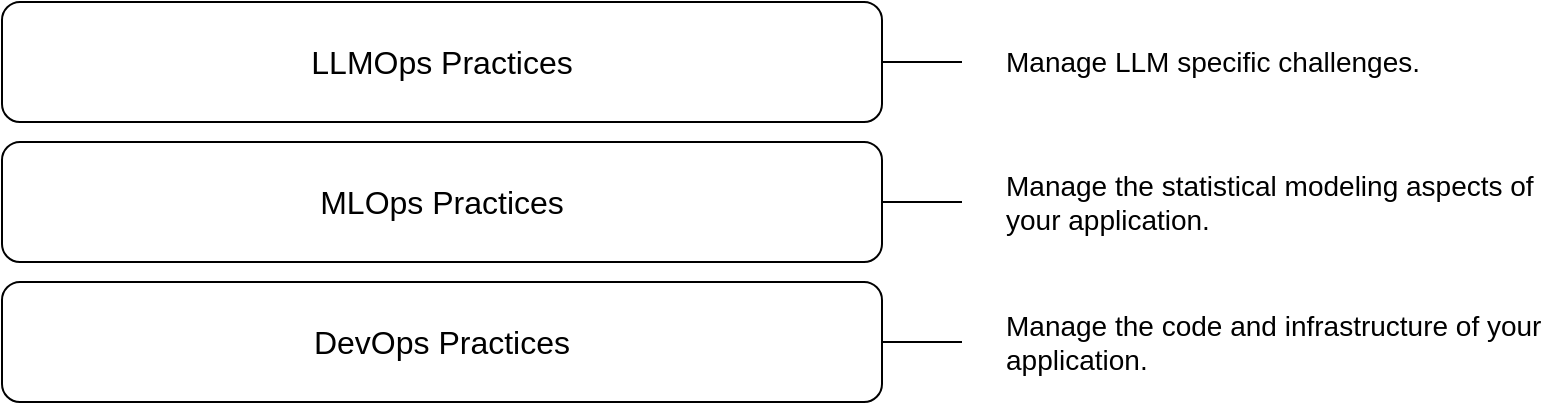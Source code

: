 <mxfile version="24.8.8">
  <diagram name="Page-1" id="oqSnpNd8q2mBu0USv9c8">
    <mxGraphModel dx="2954" dy="1187" grid="1" gridSize="10" guides="1" tooltips="1" connect="1" arrows="1" fold="1" page="1" pageScale="1" pageWidth="850" pageHeight="1100" math="0" shadow="0">
      <root>
        <mxCell id="0" />
        <mxCell id="1" parent="0" />
        <mxCell id="KGRMckUw9Kwyx4FsFSlq-5" style="edgeStyle=orthogonalEdgeStyle;rounded=0;orthogonalLoop=1;jettySize=auto;html=1;endArrow=none;endFill=0;fontSize=16;" edge="1" parent="1" source="KGRMckUw9Kwyx4FsFSlq-1">
          <mxGeometry relative="1" as="geometry">
            <mxPoint x="600" y="310" as="targetPoint" />
          </mxGeometry>
        </mxCell>
        <mxCell id="KGRMckUw9Kwyx4FsFSlq-1" value="DevOps Practices" style="rounded=1;whiteSpace=wrap;html=1;fontSize=16;" vertex="1" parent="1">
          <mxGeometry x="120" y="280" width="440" height="60" as="geometry" />
        </mxCell>
        <mxCell id="KGRMckUw9Kwyx4FsFSlq-2" value="MLOps Practices" style="rounded=1;whiteSpace=wrap;html=1;fontSize=16;" vertex="1" parent="1">
          <mxGeometry x="120" y="210" width="440" height="60" as="geometry" />
        </mxCell>
        <mxCell id="KGRMckUw9Kwyx4FsFSlq-3" value="LLMOps Practices" style="rounded=1;whiteSpace=wrap;html=1;fontSize=16;" vertex="1" parent="1">
          <mxGeometry x="120" y="140" width="440" height="60" as="geometry" />
        </mxCell>
        <mxCell id="KGRMckUw9Kwyx4FsFSlq-4" value="Manage the code and infrastructure of your application." style="text;html=1;align=left;verticalAlign=middle;whiteSpace=wrap;rounded=0;fontSize=14;" vertex="1" parent="1">
          <mxGeometry x="620" y="295" width="280" height="30" as="geometry" />
        </mxCell>
        <mxCell id="KGRMckUw9Kwyx4FsFSlq-6" style="edgeStyle=orthogonalEdgeStyle;rounded=0;orthogonalLoop=1;jettySize=auto;html=1;endArrow=none;endFill=0;exitX=1;exitY=0.5;exitDx=0;exitDy=0;fontSize=16;" edge="1" parent="1" source="KGRMckUw9Kwyx4FsFSlq-2">
          <mxGeometry relative="1" as="geometry">
            <mxPoint x="600" y="240" as="targetPoint" />
            <mxPoint x="570" y="320" as="sourcePoint" />
          </mxGeometry>
        </mxCell>
        <mxCell id="KGRMckUw9Kwyx4FsFSlq-7" value="Manage the statistical modeling aspects of your application." style="text;html=1;align=left;verticalAlign=middle;whiteSpace=wrap;rounded=0;fontSize=14;" vertex="1" parent="1">
          <mxGeometry x="620" y="225" width="280" height="30" as="geometry" />
        </mxCell>
        <mxCell id="KGRMckUw9Kwyx4FsFSlq-8" value="Manage LLM specific challenges." style="text;html=1;align=left;verticalAlign=middle;whiteSpace=wrap;rounded=0;fontSize=14;" vertex="1" parent="1">
          <mxGeometry x="620" y="155" width="280" height="30" as="geometry" />
        </mxCell>
        <mxCell id="KGRMckUw9Kwyx4FsFSlq-9" style="edgeStyle=orthogonalEdgeStyle;rounded=0;orthogonalLoop=1;jettySize=auto;html=1;endArrow=none;endFill=0;exitX=1;exitY=0.5;exitDx=0;exitDy=0;fontSize=16;" edge="1" parent="1" source="KGRMckUw9Kwyx4FsFSlq-3">
          <mxGeometry relative="1" as="geometry">
            <mxPoint x="600" y="170" as="targetPoint" />
            <mxPoint x="570" y="250" as="sourcePoint" />
          </mxGeometry>
        </mxCell>
      </root>
    </mxGraphModel>
  </diagram>
</mxfile>
